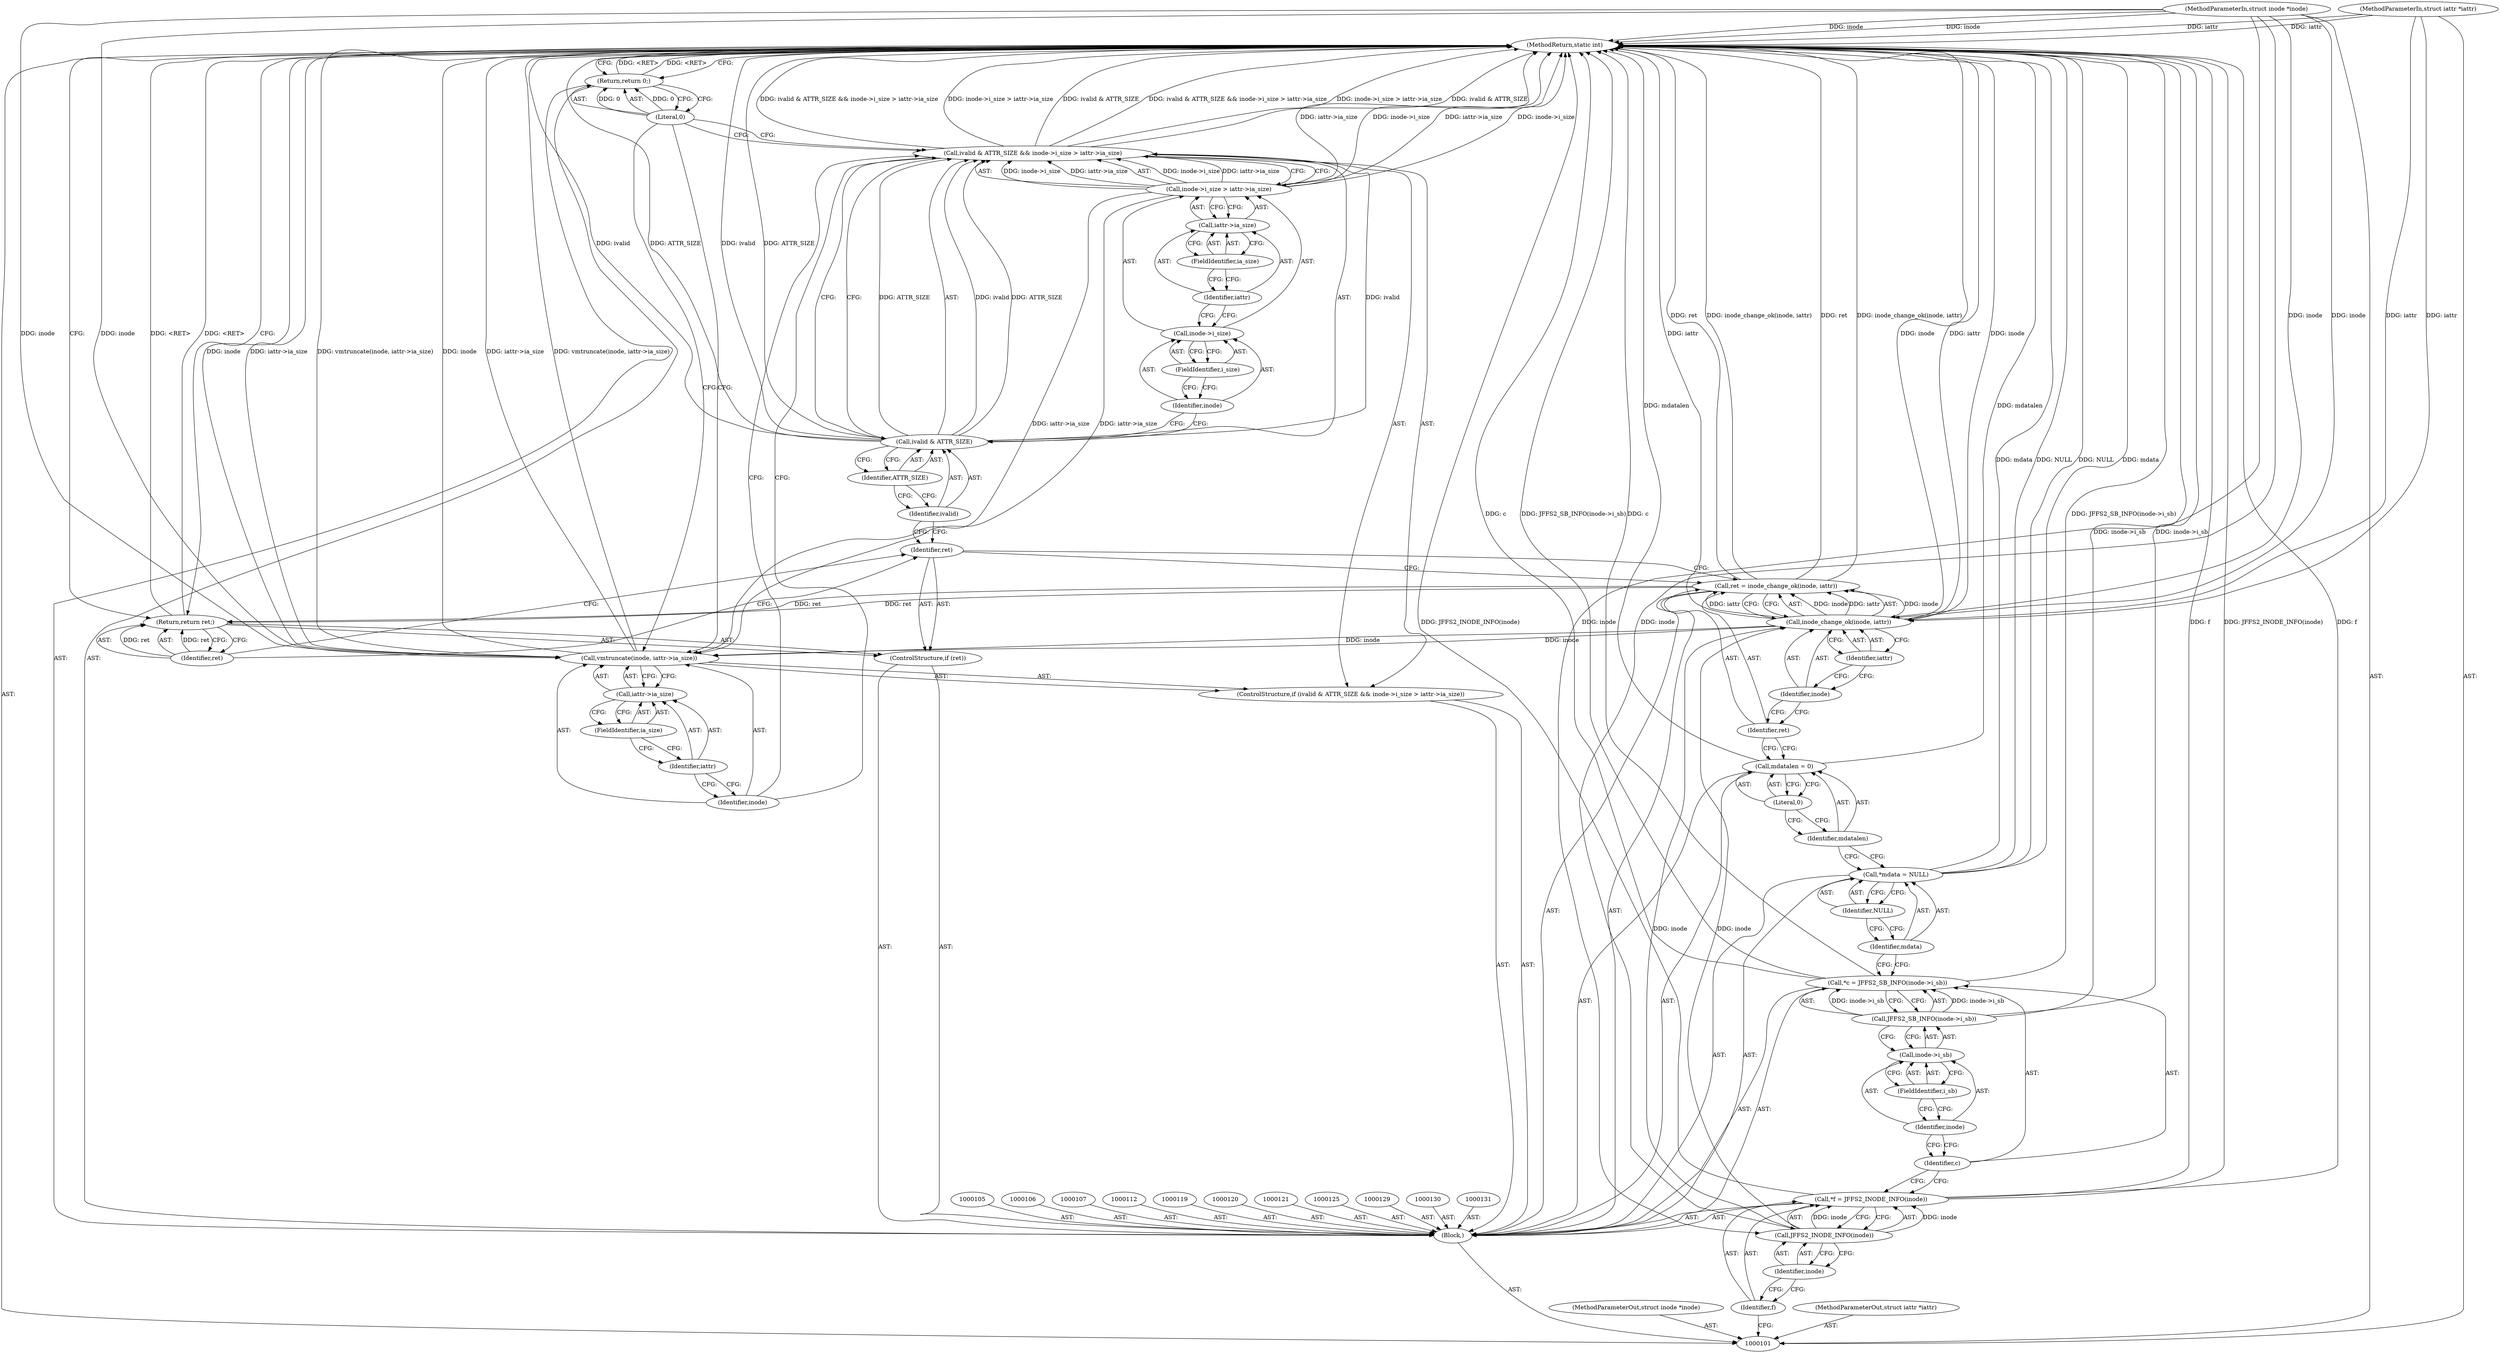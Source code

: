 digraph "1_infradead_9ed437c50d89eabae763dd422579f73fdebf288d_1" {
"1000160" [label="(MethodReturn,static int)"];
"1000102" [label="(MethodParameterIn,struct inode *inode)"];
"1000219" [label="(MethodParameterOut,struct inode *inode)"];
"1000103" [label="(MethodParameterIn,struct iattr *iattr)"];
"1000220" [label="(MethodParameterOut,struct iattr *iattr)"];
"1000134" [label="(Call,inode_change_ok(inode, iattr))"];
"1000135" [label="(Identifier,inode)"];
"1000136" [label="(Identifier,iattr)"];
"1000132" [label="(Call,ret = inode_change_ok(inode, iattr))"];
"1000133" [label="(Identifier,ret)"];
"1000138" [label="(Identifier,ret)"];
"1000137" [label="(ControlStructure,if (ret))"];
"1000141" [label="(ControlStructure,if (ivalid & ATTR_SIZE && inode->i_size > iattr->ia_size))"];
"1000145" [label="(Identifier,ATTR_SIZE)"];
"1000146" [label="(Call,inode->i_size > iattr->ia_size)"];
"1000147" [label="(Call,inode->i_size)"];
"1000148" [label="(Identifier,inode)"];
"1000149" [label="(FieldIdentifier,i_size)"];
"1000150" [label="(Call,iattr->ia_size)"];
"1000151" [label="(Identifier,iattr)"];
"1000142" [label="(Call,ivalid & ATTR_SIZE && inode->i_size > iattr->ia_size)"];
"1000143" [label="(Call,ivalid & ATTR_SIZE)"];
"1000144" [label="(Identifier,ivalid)"];
"1000152" [label="(FieldIdentifier,ia_size)"];
"1000154" [label="(Identifier,inode)"];
"1000153" [label="(Call,vmtruncate(inode, iattr->ia_size))"];
"1000155" [label="(Call,iattr->ia_size)"];
"1000156" [label="(Identifier,iattr)"];
"1000157" [label="(FieldIdentifier,ia_size)"];
"1000158" [label="(Return,return 0;)"];
"1000159" [label="(Literal,0)"];
"1000139" [label="(Return,return ret;)"];
"1000140" [label="(Identifier,ret)"];
"1000104" [label="(Block,)"];
"1000108" [label="(Call,*f = JFFS2_INODE_INFO(inode))"];
"1000109" [label="(Identifier,f)"];
"1000110" [label="(Call,JFFS2_INODE_INFO(inode))"];
"1000111" [label="(Identifier,inode)"];
"1000113" [label="(Call,*c = JFFS2_SB_INFO(inode->i_sb))"];
"1000114" [label="(Identifier,c)"];
"1000115" [label="(Call,JFFS2_SB_INFO(inode->i_sb))"];
"1000116" [label="(Call,inode->i_sb)"];
"1000117" [label="(Identifier,inode)"];
"1000118" [label="(FieldIdentifier,i_sb)"];
"1000122" [label="(Call,*mdata = NULL)"];
"1000123" [label="(Identifier,mdata)"];
"1000124" [label="(Identifier,NULL)"];
"1000128" [label="(Literal,0)"];
"1000126" [label="(Call,mdatalen = 0)"];
"1000127" [label="(Identifier,mdatalen)"];
"1000160" -> "1000101"  [label="AST: "];
"1000160" -> "1000139"  [label="CFG: "];
"1000160" -> "1000158"  [label="CFG: "];
"1000139" -> "1000160"  [label="DDG: <RET>"];
"1000158" -> "1000160"  [label="DDG: <RET>"];
"1000142" -> "1000160"  [label="DDG: ivalid & ATTR_SIZE && inode->i_size > iattr->ia_size"];
"1000142" -> "1000160"  [label="DDG: inode->i_size > iattr->ia_size"];
"1000142" -> "1000160"  [label="DDG: ivalid & ATTR_SIZE"];
"1000113" -> "1000160"  [label="DDG: c"];
"1000113" -> "1000160"  [label="DDG: JFFS2_SB_INFO(inode->i_sb)"];
"1000153" -> "1000160"  [label="DDG: inode"];
"1000153" -> "1000160"  [label="DDG: iattr->ia_size"];
"1000153" -> "1000160"  [label="DDG: vmtruncate(inode, iattr->ia_size)"];
"1000146" -> "1000160"  [label="DDG: iattr->ia_size"];
"1000146" -> "1000160"  [label="DDG: inode->i_size"];
"1000108" -> "1000160"  [label="DDG: f"];
"1000108" -> "1000160"  [label="DDG: JFFS2_INODE_INFO(inode)"];
"1000122" -> "1000160"  [label="DDG: NULL"];
"1000122" -> "1000160"  [label="DDG: mdata"];
"1000103" -> "1000160"  [label="DDG: iattr"];
"1000143" -> "1000160"  [label="DDG: ivalid"];
"1000143" -> "1000160"  [label="DDG: ATTR_SIZE"];
"1000132" -> "1000160"  [label="DDG: inode_change_ok(inode, iattr)"];
"1000132" -> "1000160"  [label="DDG: ret"];
"1000126" -> "1000160"  [label="DDG: mdatalen"];
"1000102" -> "1000160"  [label="DDG: inode"];
"1000134" -> "1000160"  [label="DDG: inode"];
"1000134" -> "1000160"  [label="DDG: iattr"];
"1000115" -> "1000160"  [label="DDG: inode->i_sb"];
"1000102" -> "1000101"  [label="AST: "];
"1000102" -> "1000160"  [label="DDG: inode"];
"1000102" -> "1000110"  [label="DDG: inode"];
"1000102" -> "1000134"  [label="DDG: inode"];
"1000102" -> "1000153"  [label="DDG: inode"];
"1000219" -> "1000101"  [label="AST: "];
"1000103" -> "1000101"  [label="AST: "];
"1000103" -> "1000160"  [label="DDG: iattr"];
"1000103" -> "1000134"  [label="DDG: iattr"];
"1000220" -> "1000101"  [label="AST: "];
"1000134" -> "1000132"  [label="AST: "];
"1000134" -> "1000136"  [label="CFG: "];
"1000135" -> "1000134"  [label="AST: "];
"1000136" -> "1000134"  [label="AST: "];
"1000132" -> "1000134"  [label="CFG: "];
"1000134" -> "1000160"  [label="DDG: inode"];
"1000134" -> "1000160"  [label="DDG: iattr"];
"1000134" -> "1000132"  [label="DDG: inode"];
"1000134" -> "1000132"  [label="DDG: iattr"];
"1000110" -> "1000134"  [label="DDG: inode"];
"1000102" -> "1000134"  [label="DDG: inode"];
"1000103" -> "1000134"  [label="DDG: iattr"];
"1000134" -> "1000153"  [label="DDG: inode"];
"1000135" -> "1000134"  [label="AST: "];
"1000135" -> "1000133"  [label="CFG: "];
"1000136" -> "1000135"  [label="CFG: "];
"1000136" -> "1000134"  [label="AST: "];
"1000136" -> "1000135"  [label="CFG: "];
"1000134" -> "1000136"  [label="CFG: "];
"1000132" -> "1000104"  [label="AST: "];
"1000132" -> "1000134"  [label="CFG: "];
"1000133" -> "1000132"  [label="AST: "];
"1000134" -> "1000132"  [label="AST: "];
"1000138" -> "1000132"  [label="CFG: "];
"1000132" -> "1000160"  [label="DDG: inode_change_ok(inode, iattr)"];
"1000132" -> "1000160"  [label="DDG: ret"];
"1000134" -> "1000132"  [label="DDG: inode"];
"1000134" -> "1000132"  [label="DDG: iattr"];
"1000132" -> "1000139"  [label="DDG: ret"];
"1000133" -> "1000132"  [label="AST: "];
"1000133" -> "1000126"  [label="CFG: "];
"1000135" -> "1000133"  [label="CFG: "];
"1000138" -> "1000137"  [label="AST: "];
"1000138" -> "1000132"  [label="CFG: "];
"1000140" -> "1000138"  [label="CFG: "];
"1000144" -> "1000138"  [label="CFG: "];
"1000137" -> "1000104"  [label="AST: "];
"1000138" -> "1000137"  [label="AST: "];
"1000139" -> "1000137"  [label="AST: "];
"1000141" -> "1000104"  [label="AST: "];
"1000142" -> "1000141"  [label="AST: "];
"1000153" -> "1000141"  [label="AST: "];
"1000145" -> "1000143"  [label="AST: "];
"1000145" -> "1000144"  [label="CFG: "];
"1000143" -> "1000145"  [label="CFG: "];
"1000146" -> "1000142"  [label="AST: "];
"1000146" -> "1000150"  [label="CFG: "];
"1000147" -> "1000146"  [label="AST: "];
"1000150" -> "1000146"  [label="AST: "];
"1000142" -> "1000146"  [label="CFG: "];
"1000146" -> "1000160"  [label="DDG: iattr->ia_size"];
"1000146" -> "1000160"  [label="DDG: inode->i_size"];
"1000146" -> "1000142"  [label="DDG: inode->i_size"];
"1000146" -> "1000142"  [label="DDG: iattr->ia_size"];
"1000146" -> "1000153"  [label="DDG: iattr->ia_size"];
"1000147" -> "1000146"  [label="AST: "];
"1000147" -> "1000149"  [label="CFG: "];
"1000148" -> "1000147"  [label="AST: "];
"1000149" -> "1000147"  [label="AST: "];
"1000151" -> "1000147"  [label="CFG: "];
"1000148" -> "1000147"  [label="AST: "];
"1000148" -> "1000143"  [label="CFG: "];
"1000149" -> "1000148"  [label="CFG: "];
"1000149" -> "1000147"  [label="AST: "];
"1000149" -> "1000148"  [label="CFG: "];
"1000147" -> "1000149"  [label="CFG: "];
"1000150" -> "1000146"  [label="AST: "];
"1000150" -> "1000152"  [label="CFG: "];
"1000151" -> "1000150"  [label="AST: "];
"1000152" -> "1000150"  [label="AST: "];
"1000146" -> "1000150"  [label="CFG: "];
"1000151" -> "1000150"  [label="AST: "];
"1000151" -> "1000147"  [label="CFG: "];
"1000152" -> "1000151"  [label="CFG: "];
"1000142" -> "1000141"  [label="AST: "];
"1000142" -> "1000143"  [label="CFG: "];
"1000142" -> "1000146"  [label="CFG: "];
"1000143" -> "1000142"  [label="AST: "];
"1000146" -> "1000142"  [label="AST: "];
"1000154" -> "1000142"  [label="CFG: "];
"1000159" -> "1000142"  [label="CFG: "];
"1000142" -> "1000160"  [label="DDG: ivalid & ATTR_SIZE && inode->i_size > iattr->ia_size"];
"1000142" -> "1000160"  [label="DDG: inode->i_size > iattr->ia_size"];
"1000142" -> "1000160"  [label="DDG: ivalid & ATTR_SIZE"];
"1000143" -> "1000142"  [label="DDG: ivalid"];
"1000143" -> "1000142"  [label="DDG: ATTR_SIZE"];
"1000146" -> "1000142"  [label="DDG: inode->i_size"];
"1000146" -> "1000142"  [label="DDG: iattr->ia_size"];
"1000143" -> "1000142"  [label="AST: "];
"1000143" -> "1000145"  [label="CFG: "];
"1000144" -> "1000143"  [label="AST: "];
"1000145" -> "1000143"  [label="AST: "];
"1000148" -> "1000143"  [label="CFG: "];
"1000142" -> "1000143"  [label="CFG: "];
"1000143" -> "1000160"  [label="DDG: ivalid"];
"1000143" -> "1000160"  [label="DDG: ATTR_SIZE"];
"1000143" -> "1000142"  [label="DDG: ivalid"];
"1000143" -> "1000142"  [label="DDG: ATTR_SIZE"];
"1000144" -> "1000143"  [label="AST: "];
"1000144" -> "1000138"  [label="CFG: "];
"1000145" -> "1000144"  [label="CFG: "];
"1000152" -> "1000150"  [label="AST: "];
"1000152" -> "1000151"  [label="CFG: "];
"1000150" -> "1000152"  [label="CFG: "];
"1000154" -> "1000153"  [label="AST: "];
"1000154" -> "1000142"  [label="CFG: "];
"1000156" -> "1000154"  [label="CFG: "];
"1000153" -> "1000141"  [label="AST: "];
"1000153" -> "1000155"  [label="CFG: "];
"1000154" -> "1000153"  [label="AST: "];
"1000155" -> "1000153"  [label="AST: "];
"1000159" -> "1000153"  [label="CFG: "];
"1000153" -> "1000160"  [label="DDG: inode"];
"1000153" -> "1000160"  [label="DDG: iattr->ia_size"];
"1000153" -> "1000160"  [label="DDG: vmtruncate(inode, iattr->ia_size)"];
"1000134" -> "1000153"  [label="DDG: inode"];
"1000102" -> "1000153"  [label="DDG: inode"];
"1000146" -> "1000153"  [label="DDG: iattr->ia_size"];
"1000155" -> "1000153"  [label="AST: "];
"1000155" -> "1000157"  [label="CFG: "];
"1000156" -> "1000155"  [label="AST: "];
"1000157" -> "1000155"  [label="AST: "];
"1000153" -> "1000155"  [label="CFG: "];
"1000156" -> "1000155"  [label="AST: "];
"1000156" -> "1000154"  [label="CFG: "];
"1000157" -> "1000156"  [label="CFG: "];
"1000157" -> "1000155"  [label="AST: "];
"1000157" -> "1000156"  [label="CFG: "];
"1000155" -> "1000157"  [label="CFG: "];
"1000158" -> "1000104"  [label="AST: "];
"1000158" -> "1000159"  [label="CFG: "];
"1000159" -> "1000158"  [label="AST: "];
"1000160" -> "1000158"  [label="CFG: "];
"1000158" -> "1000160"  [label="DDG: <RET>"];
"1000159" -> "1000158"  [label="DDG: 0"];
"1000159" -> "1000158"  [label="AST: "];
"1000159" -> "1000153"  [label="CFG: "];
"1000159" -> "1000142"  [label="CFG: "];
"1000158" -> "1000159"  [label="CFG: "];
"1000159" -> "1000158"  [label="DDG: 0"];
"1000139" -> "1000137"  [label="AST: "];
"1000139" -> "1000140"  [label="CFG: "];
"1000140" -> "1000139"  [label="AST: "];
"1000160" -> "1000139"  [label="CFG: "];
"1000139" -> "1000160"  [label="DDG: <RET>"];
"1000140" -> "1000139"  [label="DDG: ret"];
"1000132" -> "1000139"  [label="DDG: ret"];
"1000140" -> "1000139"  [label="AST: "];
"1000140" -> "1000138"  [label="CFG: "];
"1000139" -> "1000140"  [label="CFG: "];
"1000140" -> "1000139"  [label="DDG: ret"];
"1000104" -> "1000101"  [label="AST: "];
"1000105" -> "1000104"  [label="AST: "];
"1000106" -> "1000104"  [label="AST: "];
"1000107" -> "1000104"  [label="AST: "];
"1000108" -> "1000104"  [label="AST: "];
"1000112" -> "1000104"  [label="AST: "];
"1000113" -> "1000104"  [label="AST: "];
"1000119" -> "1000104"  [label="AST: "];
"1000120" -> "1000104"  [label="AST: "];
"1000121" -> "1000104"  [label="AST: "];
"1000122" -> "1000104"  [label="AST: "];
"1000125" -> "1000104"  [label="AST: "];
"1000126" -> "1000104"  [label="AST: "];
"1000129" -> "1000104"  [label="AST: "];
"1000130" -> "1000104"  [label="AST: "];
"1000131" -> "1000104"  [label="AST: "];
"1000132" -> "1000104"  [label="AST: "];
"1000137" -> "1000104"  [label="AST: "];
"1000141" -> "1000104"  [label="AST: "];
"1000158" -> "1000104"  [label="AST: "];
"1000108" -> "1000104"  [label="AST: "];
"1000108" -> "1000110"  [label="CFG: "];
"1000109" -> "1000108"  [label="AST: "];
"1000110" -> "1000108"  [label="AST: "];
"1000114" -> "1000108"  [label="CFG: "];
"1000108" -> "1000160"  [label="DDG: f"];
"1000108" -> "1000160"  [label="DDG: JFFS2_INODE_INFO(inode)"];
"1000110" -> "1000108"  [label="DDG: inode"];
"1000109" -> "1000108"  [label="AST: "];
"1000109" -> "1000101"  [label="CFG: "];
"1000111" -> "1000109"  [label="CFG: "];
"1000110" -> "1000108"  [label="AST: "];
"1000110" -> "1000111"  [label="CFG: "];
"1000111" -> "1000110"  [label="AST: "];
"1000108" -> "1000110"  [label="CFG: "];
"1000110" -> "1000108"  [label="DDG: inode"];
"1000102" -> "1000110"  [label="DDG: inode"];
"1000110" -> "1000134"  [label="DDG: inode"];
"1000111" -> "1000110"  [label="AST: "];
"1000111" -> "1000109"  [label="CFG: "];
"1000110" -> "1000111"  [label="CFG: "];
"1000113" -> "1000104"  [label="AST: "];
"1000113" -> "1000115"  [label="CFG: "];
"1000114" -> "1000113"  [label="AST: "];
"1000115" -> "1000113"  [label="AST: "];
"1000123" -> "1000113"  [label="CFG: "];
"1000113" -> "1000160"  [label="DDG: c"];
"1000113" -> "1000160"  [label="DDG: JFFS2_SB_INFO(inode->i_sb)"];
"1000115" -> "1000113"  [label="DDG: inode->i_sb"];
"1000114" -> "1000113"  [label="AST: "];
"1000114" -> "1000108"  [label="CFG: "];
"1000117" -> "1000114"  [label="CFG: "];
"1000115" -> "1000113"  [label="AST: "];
"1000115" -> "1000116"  [label="CFG: "];
"1000116" -> "1000115"  [label="AST: "];
"1000113" -> "1000115"  [label="CFG: "];
"1000115" -> "1000160"  [label="DDG: inode->i_sb"];
"1000115" -> "1000113"  [label="DDG: inode->i_sb"];
"1000116" -> "1000115"  [label="AST: "];
"1000116" -> "1000118"  [label="CFG: "];
"1000117" -> "1000116"  [label="AST: "];
"1000118" -> "1000116"  [label="AST: "];
"1000115" -> "1000116"  [label="CFG: "];
"1000117" -> "1000116"  [label="AST: "];
"1000117" -> "1000114"  [label="CFG: "];
"1000118" -> "1000117"  [label="CFG: "];
"1000118" -> "1000116"  [label="AST: "];
"1000118" -> "1000117"  [label="CFG: "];
"1000116" -> "1000118"  [label="CFG: "];
"1000122" -> "1000104"  [label="AST: "];
"1000122" -> "1000124"  [label="CFG: "];
"1000123" -> "1000122"  [label="AST: "];
"1000124" -> "1000122"  [label="AST: "];
"1000127" -> "1000122"  [label="CFG: "];
"1000122" -> "1000160"  [label="DDG: NULL"];
"1000122" -> "1000160"  [label="DDG: mdata"];
"1000123" -> "1000122"  [label="AST: "];
"1000123" -> "1000113"  [label="CFG: "];
"1000124" -> "1000123"  [label="CFG: "];
"1000124" -> "1000122"  [label="AST: "];
"1000124" -> "1000123"  [label="CFG: "];
"1000122" -> "1000124"  [label="CFG: "];
"1000128" -> "1000126"  [label="AST: "];
"1000128" -> "1000127"  [label="CFG: "];
"1000126" -> "1000128"  [label="CFG: "];
"1000126" -> "1000104"  [label="AST: "];
"1000126" -> "1000128"  [label="CFG: "];
"1000127" -> "1000126"  [label="AST: "];
"1000128" -> "1000126"  [label="AST: "];
"1000133" -> "1000126"  [label="CFG: "];
"1000126" -> "1000160"  [label="DDG: mdatalen"];
"1000127" -> "1000126"  [label="AST: "];
"1000127" -> "1000122"  [label="CFG: "];
"1000128" -> "1000127"  [label="CFG: "];
}
